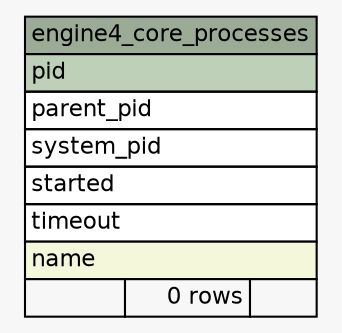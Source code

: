 // dot 2.38.0 on Windows 10 10.0
// SchemaSpy rev 590
digraph "engine4_core_processes" {
  graph [
    rankdir="RL"
    bgcolor="#f7f7f7"
    nodesep="0.18"
    ranksep="0.46"
    fontname="Helvetica"
    fontsize="11"
  ];
  node [
    fontname="Helvetica"
    fontsize="11"
    shape="plaintext"
  ];
  edge [
    arrowsize="0.8"
  ];
  "engine4_core_processes" [
    label=<
    <TABLE BORDER="0" CELLBORDER="1" CELLSPACING="0" BGCOLOR="#ffffff">
      <TR><TD COLSPAN="3" BGCOLOR="#9bab96" ALIGN="CENTER">engine4_core_processes</TD></TR>
      <TR><TD PORT="pid" COLSPAN="3" BGCOLOR="#bed1b8" ALIGN="LEFT">pid</TD></TR>
      <TR><TD PORT="parent_pid" COLSPAN="3" ALIGN="LEFT">parent_pid</TD></TR>
      <TR><TD PORT="system_pid" COLSPAN="3" ALIGN="LEFT">system_pid</TD></TR>
      <TR><TD PORT="started" COLSPAN="3" ALIGN="LEFT">started</TD></TR>
      <TR><TD PORT="timeout" COLSPAN="3" ALIGN="LEFT">timeout</TD></TR>
      <TR><TD PORT="name" COLSPAN="3" BGCOLOR="#f4f7da" ALIGN="LEFT">name</TD></TR>
      <TR><TD ALIGN="LEFT" BGCOLOR="#f7f7f7">  </TD><TD ALIGN="RIGHT" BGCOLOR="#f7f7f7">0 rows</TD><TD ALIGN="RIGHT" BGCOLOR="#f7f7f7">  </TD></TR>
    </TABLE>>
    URL="tables/engine4_core_processes.html"
    tooltip="engine4_core_processes"
  ];
}

